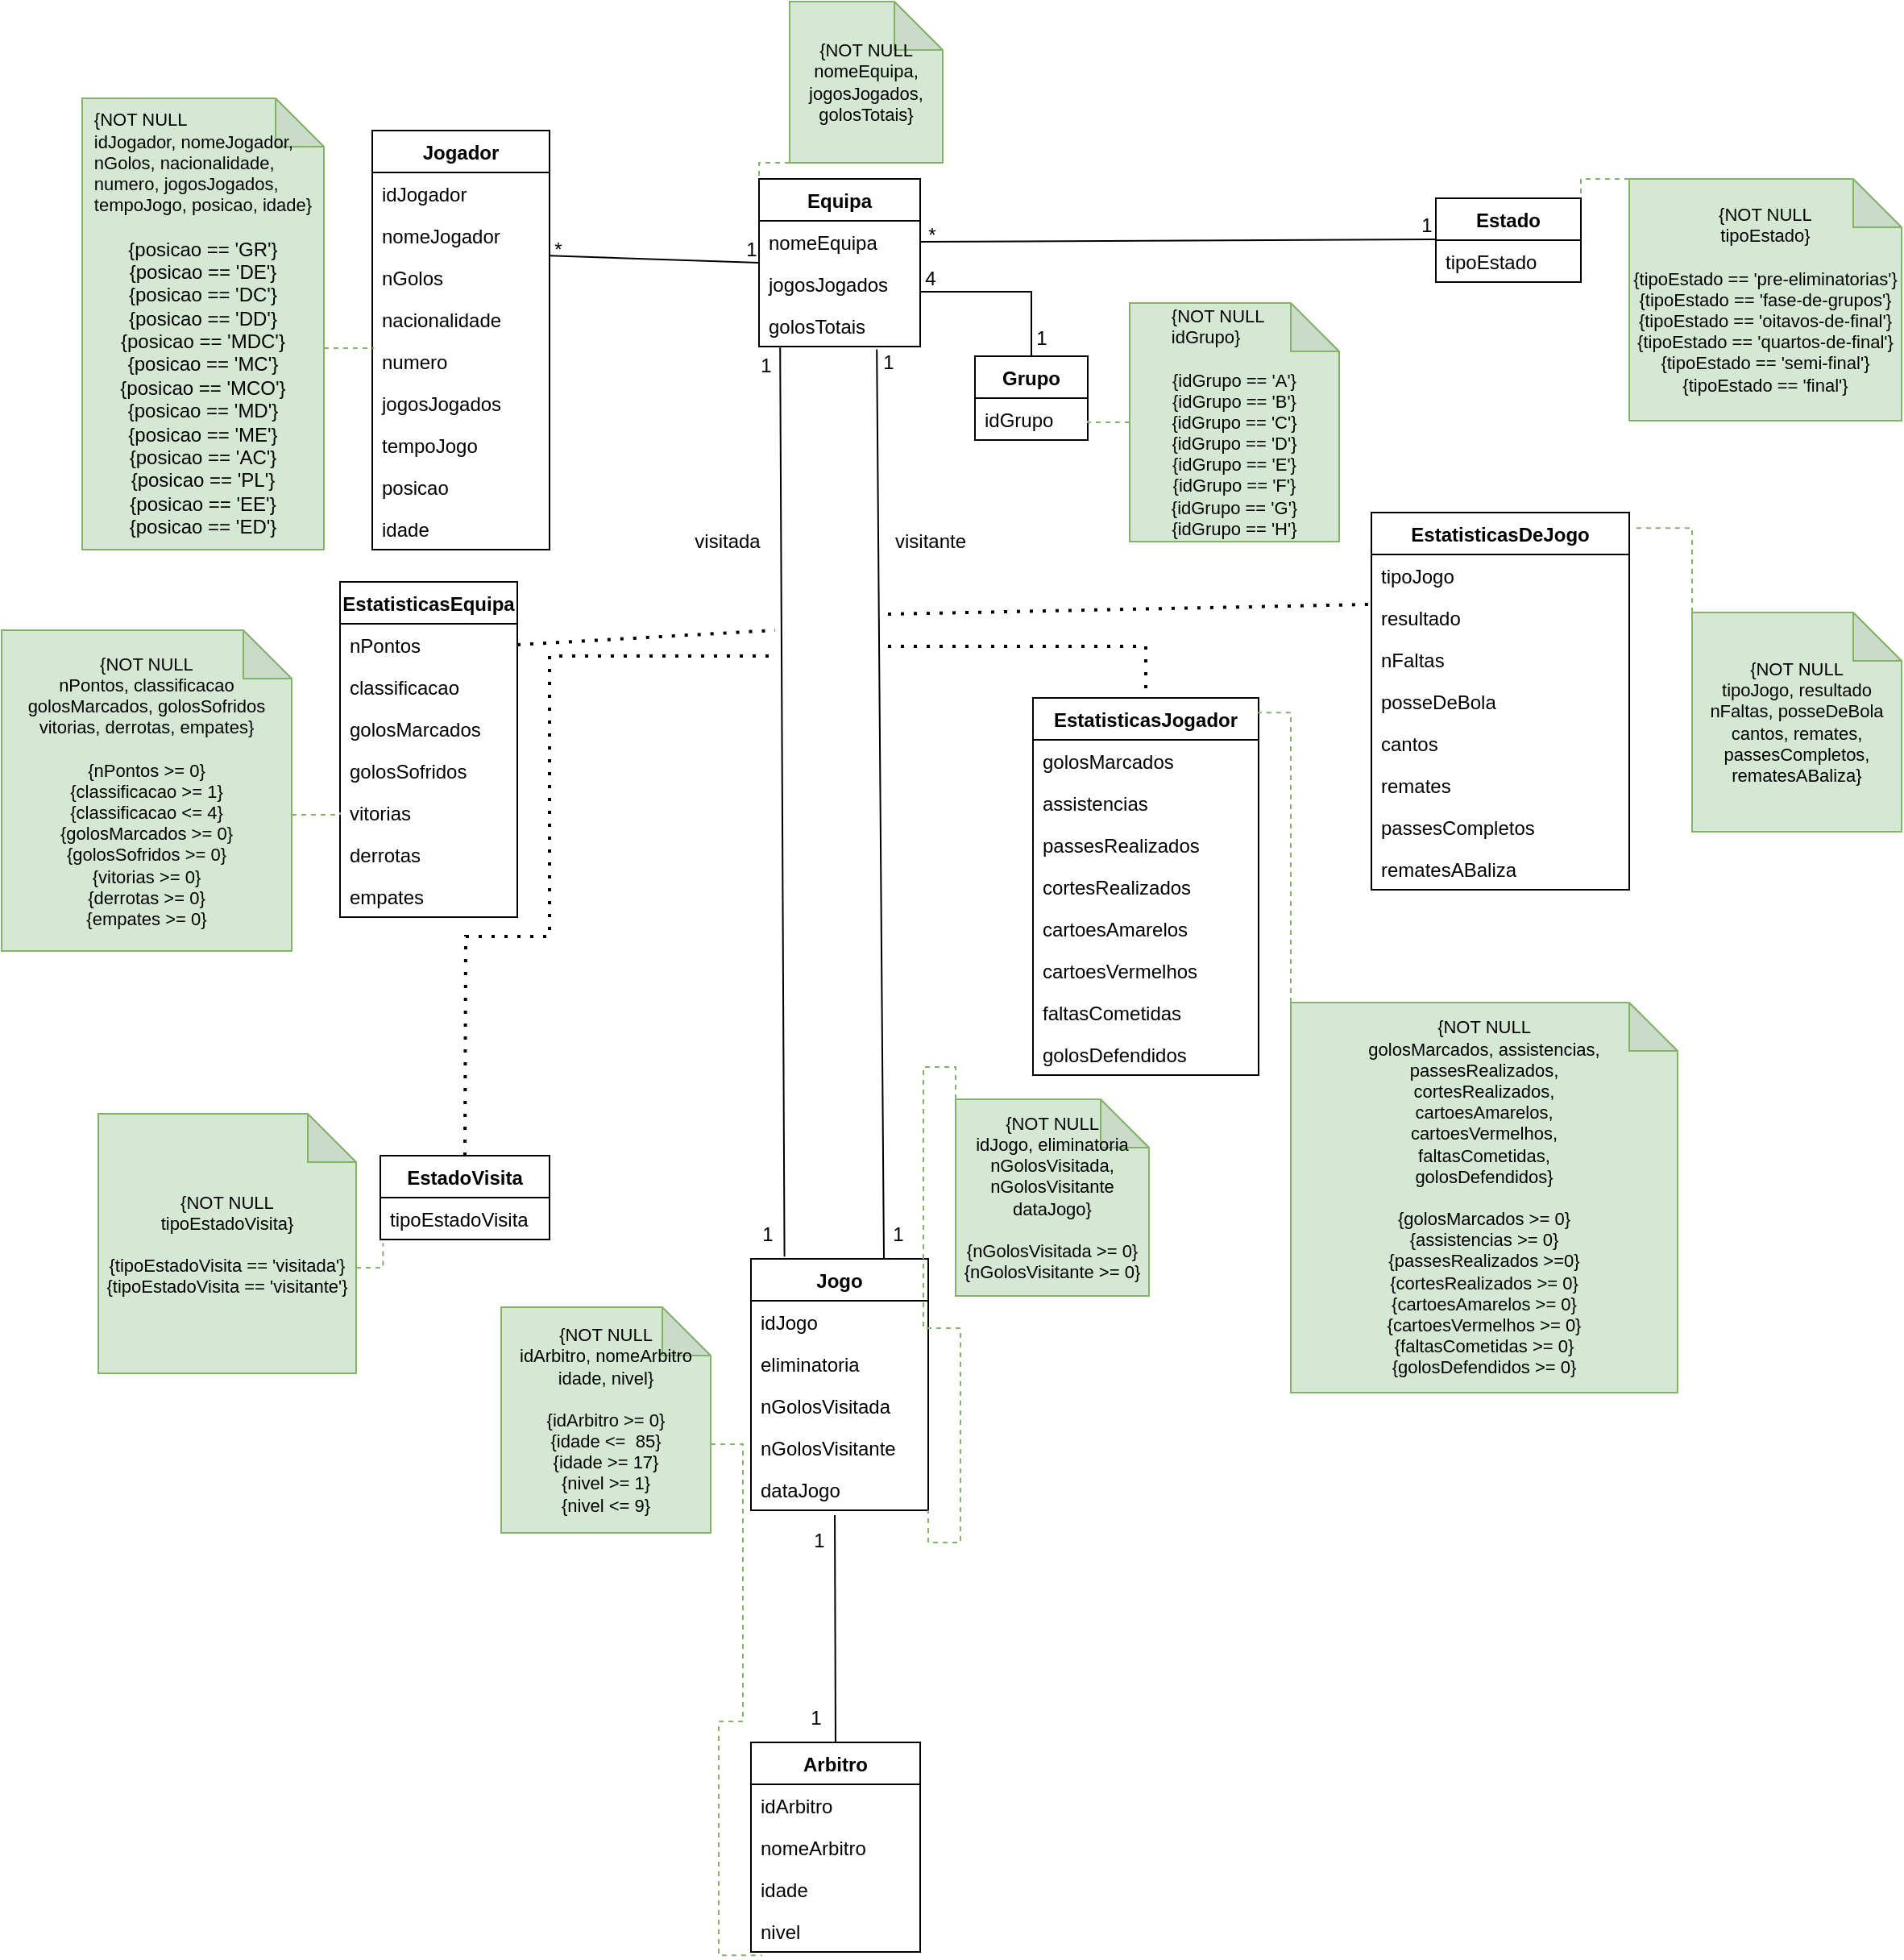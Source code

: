 <mxfile version="20.5.3" type="device"><diagram id="C5RBs43oDa-KdzZeNtuy" name="Page-1"><mxGraphModel dx="2404" dy="2192" grid="1" gridSize="10" guides="1" tooltips="1" connect="1" arrows="1" fold="1" page="1" pageScale="1" pageWidth="827" pageHeight="1169" math="0" shadow="0"><root><mxCell id="WIyWlLk6GJQsqaUBKTNV-0"/><mxCell id="WIyWlLk6GJQsqaUBKTNV-1" parent="WIyWlLk6GJQsqaUBKTNV-0"/><mxCell id="Cz0oybz0g2GYd21km1PJ-0" value="Equipa" style="swimlane;fontStyle=1;align=center;verticalAlign=top;childLayout=stackLayout;horizontal=1;startSize=26;horizontalStack=0;resizeParent=1;resizeParentMax=0;resizeLast=0;collapsible=1;marginBottom=0;" parent="WIyWlLk6GJQsqaUBKTNV-1" vertex="1"><mxGeometry x="280" y="50" width="100" height="104" as="geometry"/></mxCell><mxCell id="Cz0oybz0g2GYd21km1PJ-7" value="nomeEquipa" style="text;strokeColor=none;fillColor=none;align=left;verticalAlign=top;spacingLeft=4;spacingRight=4;overflow=hidden;rotatable=0;points=[[0,0.5],[1,0.5]];portConstraint=eastwest;fontStyle=0" parent="Cz0oybz0g2GYd21km1PJ-0" vertex="1"><mxGeometry y="26" width="100" height="26" as="geometry"/></mxCell><mxCell id="Cz0oybz0g2GYd21km1PJ-1" value="jogosJogados" style="text;strokeColor=none;fillColor=none;align=left;verticalAlign=top;spacingLeft=4;spacingRight=4;overflow=hidden;rotatable=0;points=[[0,0.5],[1,0.5]];portConstraint=eastwest;" parent="Cz0oybz0g2GYd21km1PJ-0" vertex="1"><mxGeometry y="52" width="100" height="26" as="geometry"/></mxCell><mxCell id="Cz0oybz0g2GYd21km1PJ-4" value="golosTotais" style="text;strokeColor=none;fillColor=none;align=left;verticalAlign=top;spacingLeft=4;spacingRight=4;overflow=hidden;rotatable=0;points=[[0,0.5],[1,0.5]];portConstraint=eastwest;" parent="Cz0oybz0g2GYd21km1PJ-0" vertex="1"><mxGeometry y="78" width="100" height="26" as="geometry"/></mxCell><mxCell id="Cz0oybz0g2GYd21km1PJ-8" value="Jogador" style="swimlane;fontStyle=1;align=center;verticalAlign=top;childLayout=stackLayout;horizontal=1;startSize=26;horizontalStack=0;resizeParent=1;resizeParentMax=0;resizeLast=0;collapsible=1;marginBottom=0;" parent="WIyWlLk6GJQsqaUBKTNV-1" vertex="1"><mxGeometry x="40" y="20" width="110" height="260" as="geometry"/></mxCell><mxCell id="MCsChjTjPJkmf7tyackB-13" value="idJogador" style="text;strokeColor=none;fillColor=none;align=left;verticalAlign=top;spacingLeft=4;spacingRight=4;overflow=hidden;rotatable=0;points=[[0,0.5],[1,0.5]];portConstraint=eastwest;" parent="Cz0oybz0g2GYd21km1PJ-8" vertex="1"><mxGeometry y="26" width="110" height="26" as="geometry"/></mxCell><mxCell id="Cz0oybz0g2GYd21km1PJ-9" value="nomeJogador" style="text;strokeColor=none;fillColor=none;align=left;verticalAlign=top;spacingLeft=4;spacingRight=4;overflow=hidden;rotatable=0;points=[[0,0.5],[1,0.5]];portConstraint=eastwest;" parent="Cz0oybz0g2GYd21km1PJ-8" vertex="1"><mxGeometry y="52" width="110" height="26" as="geometry"/></mxCell><mxCell id="Cz0oybz0g2GYd21km1PJ-12" value="nGolos" style="text;strokeColor=none;fillColor=none;align=left;verticalAlign=top;spacingLeft=4;spacingRight=4;overflow=hidden;rotatable=0;points=[[0,0.5],[1,0.5]];portConstraint=eastwest;" parent="Cz0oybz0g2GYd21km1PJ-8" vertex="1"><mxGeometry y="78" width="110" height="26" as="geometry"/></mxCell><mxCell id="Cz0oybz0g2GYd21km1PJ-13" value="nacionalidade" style="text;strokeColor=none;fillColor=none;align=left;verticalAlign=top;spacingLeft=4;spacingRight=4;overflow=hidden;rotatable=0;points=[[0,0.5],[1,0.5]];portConstraint=eastwest;" parent="Cz0oybz0g2GYd21km1PJ-8" vertex="1"><mxGeometry y="104" width="110" height="26" as="geometry"/></mxCell><mxCell id="Cz0oybz0g2GYd21km1PJ-14" value="numero" style="text;strokeColor=none;fillColor=none;align=left;verticalAlign=top;spacingLeft=4;spacingRight=4;overflow=hidden;rotatable=0;points=[[0,0.5],[1,0.5]];portConstraint=eastwest;" parent="Cz0oybz0g2GYd21km1PJ-8" vertex="1"><mxGeometry y="130" width="110" height="26" as="geometry"/></mxCell><mxCell id="Cz0oybz0g2GYd21km1PJ-15" value="jogosJogados" style="text;strokeColor=none;fillColor=none;align=left;verticalAlign=top;spacingLeft=4;spacingRight=4;overflow=hidden;rotatable=0;points=[[0,0.5],[1,0.5]];portConstraint=eastwest;" parent="Cz0oybz0g2GYd21km1PJ-8" vertex="1"><mxGeometry y="156" width="110" height="26" as="geometry"/></mxCell><mxCell id="Cz0oybz0g2GYd21km1PJ-16" value="tempoJogo" style="text;strokeColor=none;fillColor=none;align=left;verticalAlign=top;spacingLeft=4;spacingRight=4;overflow=hidden;rotatable=0;points=[[0,0.5],[1,0.5]];portConstraint=eastwest;" parent="Cz0oybz0g2GYd21km1PJ-8" vertex="1"><mxGeometry y="182" width="110" height="26" as="geometry"/></mxCell><mxCell id="BTxX9rJVtHDKapwDIA73-15" value="posicao" style="text;strokeColor=none;fillColor=none;align=left;verticalAlign=top;spacingLeft=4;spacingRight=4;overflow=hidden;rotatable=0;points=[[0,0.5],[1,0.5]];portConstraint=eastwest;" parent="Cz0oybz0g2GYd21km1PJ-8" vertex="1"><mxGeometry y="208" width="110" height="26" as="geometry"/></mxCell><mxCell id="MCsChjTjPJkmf7tyackB-9" value="idade" style="text;strokeColor=none;fillColor=none;align=left;verticalAlign=top;spacingLeft=4;spacingRight=4;overflow=hidden;rotatable=0;points=[[0,0.5],[1,0.5]];portConstraint=eastwest;" parent="Cz0oybz0g2GYd21km1PJ-8" vertex="1"><mxGeometry y="234" width="110" height="26" as="geometry"/></mxCell><mxCell id="Cz0oybz0g2GYd21km1PJ-17" value="" style="endArrow=none;html=1;rounded=0;entryX=0;entryY=0.5;entryDx=0;entryDy=0;exitX=1.001;exitY=-0.016;exitDx=0;exitDy=0;exitPerimeter=0;" parent="WIyWlLk6GJQsqaUBKTNV-1" source="Cz0oybz0g2GYd21km1PJ-12" target="Cz0oybz0g2GYd21km1PJ-0" edge="1"><mxGeometry width="50" height="50" relative="1" as="geometry"><mxPoint x="170" y="170" as="sourcePoint"/><mxPoint x="220" y="120" as="targetPoint"/></mxGeometry></mxCell><mxCell id="Cz0oybz0g2GYd21km1PJ-18" value="Jogo" style="swimlane;fontStyle=1;align=center;verticalAlign=top;childLayout=stackLayout;horizontal=1;startSize=26;horizontalStack=0;resizeParent=1;resizeParentMax=0;resizeLast=0;collapsible=1;marginBottom=0;" parent="WIyWlLk6GJQsqaUBKTNV-1" vertex="1"><mxGeometry x="275" y="720" width="110" height="156" as="geometry"/></mxCell><mxCell id="Cz0oybz0g2GYd21km1PJ-22" value="idJogo" style="text;strokeColor=none;fillColor=none;align=left;verticalAlign=top;spacingLeft=4;spacingRight=4;overflow=hidden;rotatable=0;points=[[0,0.5],[1,0.5]];portConstraint=eastwest;" parent="Cz0oybz0g2GYd21km1PJ-18" vertex="1"><mxGeometry y="26" width="110" height="26" as="geometry"/></mxCell><mxCell id="Cz0oybz0g2GYd21km1PJ-33" value="eliminatoria" style="text;strokeColor=none;fillColor=none;align=left;verticalAlign=top;spacingLeft=4;spacingRight=4;overflow=hidden;rotatable=0;points=[[0,0.5],[1,0.5]];portConstraint=eastwest;" parent="Cz0oybz0g2GYd21km1PJ-18" vertex="1"><mxGeometry y="52" width="110" height="26" as="geometry"/></mxCell><mxCell id="BTxX9rJVtHDKapwDIA73-5" value="nGolosVisitada" style="text;strokeColor=none;fillColor=none;align=left;verticalAlign=top;spacingLeft=4;spacingRight=4;overflow=hidden;rotatable=0;points=[[0,0.5],[1,0.5]];portConstraint=eastwest;" parent="Cz0oybz0g2GYd21km1PJ-18" vertex="1"><mxGeometry y="78" width="110" height="26" as="geometry"/></mxCell><mxCell id="BTxX9rJVtHDKapwDIA73-4" value="nGolosVisitante" style="text;strokeColor=none;fillColor=none;align=left;verticalAlign=top;spacingLeft=4;spacingRight=4;overflow=hidden;rotatable=0;points=[[0,0.5],[1,0.5]];portConstraint=eastwest;" parent="Cz0oybz0g2GYd21km1PJ-18" vertex="1"><mxGeometry y="104" width="110" height="26" as="geometry"/></mxCell><mxCell id="BTxX9rJVtHDKapwDIA73-6" value="dataJogo" style="text;strokeColor=none;fillColor=none;align=left;verticalAlign=top;spacingLeft=4;spacingRight=4;overflow=hidden;rotatable=0;points=[[0,0.5],[1,0.5]];portConstraint=eastwest;" parent="Cz0oybz0g2GYd21km1PJ-18" vertex="1"><mxGeometry y="130" width="110" height="26" as="geometry"/></mxCell><mxCell id="Cz0oybz0g2GYd21km1PJ-34" value="" style="endArrow=none;html=1;rounded=0;entryX=0.131;entryY=1.023;entryDx=0;entryDy=0;entryPerimeter=0;exitX=0.189;exitY=-0.009;exitDx=0;exitDy=0;exitPerimeter=0;" parent="WIyWlLk6GJQsqaUBKTNV-1" source="Cz0oybz0g2GYd21km1PJ-18" target="Cz0oybz0g2GYd21km1PJ-4" edge="1"><mxGeometry width="50" height="50" relative="1" as="geometry"><mxPoint x="280" y="440" as="sourcePoint"/><mxPoint x="330" y="390" as="targetPoint"/></mxGeometry></mxCell><mxCell id="Cz0oybz0g2GYd21km1PJ-35" value="" style="endArrow=none;html=1;rounded=0;entryX=0.731;entryY=1.068;entryDx=0;entryDy=0;entryPerimeter=0;exitX=0.75;exitY=0;exitDx=0;exitDy=0;" parent="WIyWlLk6GJQsqaUBKTNV-1" source="Cz0oybz0g2GYd21km1PJ-18" target="Cz0oybz0g2GYd21km1PJ-4" edge="1"><mxGeometry width="50" height="50" relative="1" as="geometry"><mxPoint x="280" y="440" as="sourcePoint"/><mxPoint x="330" y="390" as="targetPoint"/></mxGeometry></mxCell><mxCell id="Cz0oybz0g2GYd21km1PJ-36" value="visitada" style="text;html=1;align=center;verticalAlign=middle;resizable=0;points=[];autosize=1;strokeColor=none;fillColor=none;" parent="WIyWlLk6GJQsqaUBKTNV-1" vertex="1"><mxGeometry x="230" y="260" width="60" height="30" as="geometry"/></mxCell><mxCell id="Cz0oybz0g2GYd21km1PJ-38" value="visitante" style="text;html=1;align=center;verticalAlign=middle;resizable=0;points=[];autosize=1;strokeColor=none;fillColor=none;" parent="WIyWlLk6GJQsqaUBKTNV-1" vertex="1"><mxGeometry x="351" y="260" width="70" height="30" as="geometry"/></mxCell><mxCell id="Cz0oybz0g2GYd21km1PJ-39" value="EstatisticasEquipa" style="swimlane;fontStyle=1;align=center;verticalAlign=top;childLayout=stackLayout;horizontal=1;startSize=26;horizontalStack=0;resizeParent=1;resizeParentMax=0;resizeLast=0;collapsible=1;marginBottom=0;" parent="WIyWlLk6GJQsqaUBKTNV-1" vertex="1"><mxGeometry x="20" y="300" width="110" height="208" as="geometry"/></mxCell><mxCell id="Cz0oybz0g2GYd21km1PJ-40" value="nPontos" style="text;strokeColor=none;fillColor=none;align=left;verticalAlign=top;spacingLeft=4;spacingRight=4;overflow=hidden;rotatable=0;points=[[0,0.5],[1,0.5]];portConstraint=eastwest;" parent="Cz0oybz0g2GYd21km1PJ-39" vertex="1"><mxGeometry y="26" width="110" height="26" as="geometry"/></mxCell><mxCell id="Cz0oybz0g2GYd21km1PJ-43" value="classificacao" style="text;strokeColor=none;fillColor=none;align=left;verticalAlign=top;spacingLeft=4;spacingRight=4;overflow=hidden;rotatable=0;points=[[0,0.5],[1,0.5]];portConstraint=eastwest;" parent="Cz0oybz0g2GYd21km1PJ-39" vertex="1"><mxGeometry y="52" width="110" height="26" as="geometry"/></mxCell><mxCell id="Cz0oybz0g2GYd21km1PJ-45" value="golosMarcados" style="text;strokeColor=none;fillColor=none;align=left;verticalAlign=top;spacingLeft=4;spacingRight=4;overflow=hidden;rotatable=0;points=[[0,0.5],[1,0.5]];portConstraint=eastwest;" parent="Cz0oybz0g2GYd21km1PJ-39" vertex="1"><mxGeometry y="78" width="110" height="26" as="geometry"/></mxCell><mxCell id="Cz0oybz0g2GYd21km1PJ-46" value="golosSofridos" style="text;strokeColor=none;fillColor=none;align=left;verticalAlign=top;spacingLeft=4;spacingRight=4;overflow=hidden;rotatable=0;points=[[0,0.5],[1,0.5]];portConstraint=eastwest;" parent="Cz0oybz0g2GYd21km1PJ-39" vertex="1"><mxGeometry y="104" width="110" height="26" as="geometry"/></mxCell><mxCell id="Cz0oybz0g2GYd21km1PJ-47" value="vitorias" style="text;strokeColor=none;fillColor=none;align=left;verticalAlign=top;spacingLeft=4;spacingRight=4;overflow=hidden;rotatable=0;points=[[0,0.5],[1,0.5]];portConstraint=eastwest;" parent="Cz0oybz0g2GYd21km1PJ-39" vertex="1"><mxGeometry y="130" width="110" height="26" as="geometry"/></mxCell><mxCell id="Cz0oybz0g2GYd21km1PJ-48" value="derrotas" style="text;strokeColor=none;fillColor=none;align=left;verticalAlign=top;spacingLeft=4;spacingRight=4;overflow=hidden;rotatable=0;points=[[0,0.5],[1,0.5]];portConstraint=eastwest;" parent="Cz0oybz0g2GYd21km1PJ-39" vertex="1"><mxGeometry y="156" width="110" height="26" as="geometry"/></mxCell><mxCell id="Cz0oybz0g2GYd21km1PJ-49" value="empates" style="text;strokeColor=none;fillColor=none;align=left;verticalAlign=top;spacingLeft=4;spacingRight=4;overflow=hidden;rotatable=0;points=[[0,0.5],[1,0.5]];portConstraint=eastwest;" parent="Cz0oybz0g2GYd21km1PJ-39" vertex="1"><mxGeometry y="182" width="110" height="26" as="geometry"/></mxCell><mxCell id="Cz0oybz0g2GYd21km1PJ-50" value="" style="endArrow=none;dashed=1;html=1;dashPattern=1 3;strokeWidth=2;rounded=0;exitX=1;exitY=0.5;exitDx=0;exitDy=0;" parent="WIyWlLk6GJQsqaUBKTNV-1" source="Cz0oybz0g2GYd21km1PJ-40" edge="1"><mxGeometry width="50" height="50" relative="1" as="geometry"><mxPoint x="220" y="390" as="sourcePoint"/><mxPoint x="290" y="330" as="targetPoint"/></mxGeometry></mxCell><mxCell id="Cz0oybz0g2GYd21km1PJ-51" value="*" style="text;html=1;align=center;verticalAlign=middle;resizable=0;points=[];autosize=1;strokeColor=none;fillColor=none;" parent="WIyWlLk6GJQsqaUBKTNV-1" vertex="1"><mxGeometry x="140" y="79" width="30" height="30" as="geometry"/></mxCell><mxCell id="Cz0oybz0g2GYd21km1PJ-52" value="1" style="text;html=1;align=center;verticalAlign=middle;resizable=0;points=[];autosize=1;strokeColor=none;fillColor=none;" parent="WIyWlLk6GJQsqaUBKTNV-1" vertex="1"><mxGeometry x="260" y="79" width="30" height="30" as="geometry"/></mxCell><mxCell id="Cz0oybz0g2GYd21km1PJ-53" value="Estado" style="swimlane;fontStyle=1;align=center;verticalAlign=top;childLayout=stackLayout;horizontal=1;startSize=26;horizontalStack=0;resizeParent=1;resizeParentMax=0;resizeLast=0;collapsible=1;marginBottom=0;" parent="WIyWlLk6GJQsqaUBKTNV-1" vertex="1"><mxGeometry x="700" y="62" width="90" height="52" as="geometry"/></mxCell><mxCell id="Cz0oybz0g2GYd21km1PJ-54" value="tipoEstado" style="text;strokeColor=none;fillColor=none;align=left;verticalAlign=top;spacingLeft=4;spacingRight=4;overflow=hidden;rotatable=0;points=[[0,0.5],[1,0.5]];portConstraint=eastwest;" parent="Cz0oybz0g2GYd21km1PJ-53" vertex="1"><mxGeometry y="26" width="90" height="26" as="geometry"/></mxCell><mxCell id="Cz0oybz0g2GYd21km1PJ-57" value="Grupo" style="swimlane;fontStyle=1;align=center;verticalAlign=top;childLayout=stackLayout;horizontal=1;startSize=26;horizontalStack=0;resizeParent=1;resizeParentMax=0;resizeLast=0;collapsible=1;marginBottom=0;" parent="WIyWlLk6GJQsqaUBKTNV-1" vertex="1"><mxGeometry x="414" y="160" width="70" height="52" as="geometry"/></mxCell><mxCell id="Cz0oybz0g2GYd21km1PJ-58" value="idGrupo" style="text;strokeColor=none;fillColor=none;align=left;verticalAlign=top;spacingLeft=4;spacingRight=4;overflow=hidden;rotatable=0;points=[[0,0.5],[1,0.5]];portConstraint=eastwest;" parent="Cz0oybz0g2GYd21km1PJ-57" vertex="1"><mxGeometry y="26" width="70" height="26" as="geometry"/></mxCell><mxCell id="Cz0oybz0g2GYd21km1PJ-61" value="" style="endArrow=none;html=1;rounded=0;exitX=1;exitY=0.5;exitDx=0;exitDy=0;entryX=0.002;entryY=-0.018;entryDx=0;entryDy=0;entryPerimeter=0;" parent="WIyWlLk6GJQsqaUBKTNV-1" source="Cz0oybz0g2GYd21km1PJ-7" target="Cz0oybz0g2GYd21km1PJ-54" edge="1"><mxGeometry width="50" height="50" relative="1" as="geometry"><mxPoint x="430" y="140" as="sourcePoint"/><mxPoint x="480" y="90" as="targetPoint"/></mxGeometry></mxCell><mxCell id="Cz0oybz0g2GYd21km1PJ-62" value="" style="endArrow=none;html=1;rounded=0;entryX=0.5;entryY=0;entryDx=0;entryDy=0;" parent="WIyWlLk6GJQsqaUBKTNV-1" target="Cz0oybz0g2GYd21km1PJ-57" edge="1"><mxGeometry width="50" height="50" relative="1" as="geometry"><mxPoint x="380" y="120" as="sourcePoint"/><mxPoint x="430" y="120" as="targetPoint"/><Array as="points"><mxPoint x="449" y="120"/></Array></mxGeometry></mxCell><mxCell id="Cz0oybz0g2GYd21km1PJ-71" value="*" style="text;html=1;align=center;verticalAlign=middle;resizable=0;points=[];autosize=1;strokeColor=none;fillColor=none;" parent="WIyWlLk6GJQsqaUBKTNV-1" vertex="1"><mxGeometry x="372" y="70" width="30" height="30" as="geometry"/></mxCell><mxCell id="Cz0oybz0g2GYd21km1PJ-72" value="1" style="text;html=1;align=center;verticalAlign=middle;resizable=0;points=[];autosize=1;strokeColor=none;fillColor=none;" parent="WIyWlLk6GJQsqaUBKTNV-1" vertex="1"><mxGeometry x="679" y="64" width="30" height="30" as="geometry"/></mxCell><mxCell id="Cz0oybz0g2GYd21km1PJ-73" value="4" style="text;html=1;align=center;verticalAlign=middle;resizable=0;points=[];autosize=1;strokeColor=none;fillColor=none;" parent="WIyWlLk6GJQsqaUBKTNV-1" vertex="1"><mxGeometry x="371" y="97" width="30" height="30" as="geometry"/></mxCell><mxCell id="Cz0oybz0g2GYd21km1PJ-74" value="1" style="text;html=1;align=center;verticalAlign=middle;resizable=0;points=[];autosize=1;strokeColor=none;fillColor=none;" parent="WIyWlLk6GJQsqaUBKTNV-1" vertex="1"><mxGeometry x="440" y="134" width="30" height="30" as="geometry"/></mxCell><mxCell id="Cz0oybz0g2GYd21km1PJ-75" value="1" style="text;html=1;align=center;verticalAlign=middle;resizable=0;points=[];autosize=1;strokeColor=none;fillColor=none;" parent="WIyWlLk6GJQsqaUBKTNV-1" vertex="1"><mxGeometry x="269" y="151" width="30" height="30" as="geometry"/></mxCell><mxCell id="Cz0oybz0g2GYd21km1PJ-76" value="1" style="text;html=1;align=center;verticalAlign=middle;resizable=0;points=[];autosize=1;strokeColor=none;fillColor=none;" parent="WIyWlLk6GJQsqaUBKTNV-1" vertex="1"><mxGeometry x="345" y="149" width="30" height="30" as="geometry"/></mxCell><mxCell id="Cz0oybz0g2GYd21km1PJ-77" value="1" style="text;html=1;align=center;verticalAlign=middle;resizable=0;points=[];autosize=1;strokeColor=none;fillColor=none;" parent="WIyWlLk6GJQsqaUBKTNV-1" vertex="1"><mxGeometry x="270" y="690" width="30" height="30" as="geometry"/></mxCell><mxCell id="BTxX9rJVtHDKapwDIA73-0" value="EstatisticasDeJogo" style="swimlane;fontStyle=1;align=center;verticalAlign=top;childLayout=stackLayout;horizontal=1;startSize=26;horizontalStack=0;resizeParent=1;resizeParentMax=0;resizeLast=0;collapsible=1;marginBottom=0;" parent="WIyWlLk6GJQsqaUBKTNV-1" vertex="1"><mxGeometry x="660" y="257" width="160" height="234" as="geometry"/></mxCell><mxCell id="Cz0oybz0g2GYd21km1PJ-44" value="tipoJogo" style="text;strokeColor=none;fillColor=none;align=left;verticalAlign=top;spacingLeft=4;spacingRight=4;overflow=hidden;rotatable=0;points=[[0,0.5],[1,0.5]];portConstraint=eastwest;" parent="BTxX9rJVtHDKapwDIA73-0" vertex="1"><mxGeometry y="26" width="160" height="26" as="geometry"/></mxCell><mxCell id="Cz0oybz0g2GYd21km1PJ-23" value="resultado" style="text;strokeColor=none;fillColor=none;align=left;verticalAlign=top;spacingLeft=4;spacingRight=4;overflow=hidden;rotatable=0;points=[[0,0.5],[1,0.5]];portConstraint=eastwest;" parent="BTxX9rJVtHDKapwDIA73-0" vertex="1"><mxGeometry y="52" width="160" height="26" as="geometry"/></mxCell><mxCell id="Cz0oybz0g2GYd21km1PJ-24" value="nFaltas" style="text;strokeColor=none;fillColor=none;align=left;verticalAlign=top;spacingLeft=4;spacingRight=4;overflow=hidden;rotatable=0;points=[[0,0.5],[1,0.5]];portConstraint=eastwest;" parent="BTxX9rJVtHDKapwDIA73-0" vertex="1"><mxGeometry y="78" width="160" height="26" as="geometry"/></mxCell><mxCell id="Cz0oybz0g2GYd21km1PJ-25" value="posseDeBola" style="text;strokeColor=none;fillColor=none;align=left;verticalAlign=top;spacingLeft=4;spacingRight=4;overflow=hidden;rotatable=0;points=[[0,0.5],[1,0.5]];portConstraint=eastwest;" parent="BTxX9rJVtHDKapwDIA73-0" vertex="1"><mxGeometry y="104" width="160" height="26" as="geometry"/></mxCell><mxCell id="Cz0oybz0g2GYd21km1PJ-28" value="cantos" style="text;strokeColor=none;fillColor=none;align=left;verticalAlign=top;spacingLeft=4;spacingRight=4;overflow=hidden;rotatable=0;points=[[0,0.5],[1,0.5]];portConstraint=eastwest;" parent="BTxX9rJVtHDKapwDIA73-0" vertex="1"><mxGeometry y="130" width="160" height="26" as="geometry"/></mxCell><mxCell id="Cz0oybz0g2GYd21km1PJ-29" value="remates" style="text;strokeColor=none;fillColor=none;align=left;verticalAlign=top;spacingLeft=4;spacingRight=4;overflow=hidden;rotatable=0;points=[[0,0.5],[1,0.5]];portConstraint=eastwest;" parent="BTxX9rJVtHDKapwDIA73-0" vertex="1"><mxGeometry y="156" width="160" height="26" as="geometry"/></mxCell><mxCell id="Cz0oybz0g2GYd21km1PJ-31" value="passesCompletos" style="text;strokeColor=none;fillColor=none;align=left;verticalAlign=top;spacingLeft=4;spacingRight=4;overflow=hidden;rotatable=0;points=[[0,0.5],[1,0.5]];portConstraint=eastwest;" parent="BTxX9rJVtHDKapwDIA73-0" vertex="1"><mxGeometry y="182" width="160" height="26" as="geometry"/></mxCell><mxCell id="Cz0oybz0g2GYd21km1PJ-30" value="rematesABaliza" style="text;strokeColor=none;fillColor=none;align=left;verticalAlign=top;spacingLeft=4;spacingRight=4;overflow=hidden;rotatable=0;points=[[0,0.5],[1,0.5]];portConstraint=eastwest;" parent="BTxX9rJVtHDKapwDIA73-0" vertex="1"><mxGeometry y="208" width="160" height="26" as="geometry"/></mxCell><mxCell id="BTxX9rJVtHDKapwDIA73-8" value="" style="endArrow=none;dashed=1;html=1;dashPattern=1 3;strokeWidth=2;rounded=0;entryX=-0.012;entryY=0.192;entryDx=0;entryDy=0;entryPerimeter=0;" parent="WIyWlLk6GJQsqaUBKTNV-1" target="Cz0oybz0g2GYd21km1PJ-23" edge="1"><mxGeometry width="50" height="50" relative="1" as="geometry"><mxPoint x="360" y="320" as="sourcePoint"/><mxPoint x="410" y="320" as="targetPoint"/></mxGeometry></mxCell><mxCell id="BTxX9rJVtHDKapwDIA73-9" value="EstatisticasJogador" style="swimlane;fontStyle=1;align=center;verticalAlign=top;childLayout=stackLayout;horizontal=1;startSize=26;horizontalStack=0;resizeParent=1;resizeParentMax=0;resizeLast=0;collapsible=1;marginBottom=0;" parent="WIyWlLk6GJQsqaUBKTNV-1" vertex="1"><mxGeometry x="450" y="372" width="140" height="234" as="geometry"/></mxCell><mxCell id="AMmt4BBVP2FqLpOUacI2-0" value="golosMarcados" style="text;strokeColor=none;fillColor=none;align=left;verticalAlign=top;spacingLeft=4;spacingRight=4;overflow=hidden;rotatable=0;points=[[0,0.5],[1,0.5]];portConstraint=eastwest;" parent="BTxX9rJVtHDKapwDIA73-9" vertex="1"><mxGeometry y="26" width="140" height="26" as="geometry"/></mxCell><mxCell id="AMmt4BBVP2FqLpOUacI2-1" value="assistencias" style="text;strokeColor=none;fillColor=none;align=left;verticalAlign=top;spacingLeft=4;spacingRight=4;overflow=hidden;rotatable=0;points=[[0,0.5],[1,0.5]];portConstraint=eastwest;" parent="BTxX9rJVtHDKapwDIA73-9" vertex="1"><mxGeometry y="52" width="140" height="26" as="geometry"/></mxCell><mxCell id="AMmt4BBVP2FqLpOUacI2-2" value="passesRealizados" style="text;strokeColor=none;fillColor=none;align=left;verticalAlign=top;spacingLeft=4;spacingRight=4;overflow=hidden;rotatable=0;points=[[0,0.5],[1,0.5]];portConstraint=eastwest;" parent="BTxX9rJVtHDKapwDIA73-9" vertex="1"><mxGeometry y="78" width="140" height="26" as="geometry"/></mxCell><mxCell id="AMmt4BBVP2FqLpOUacI2-3" value="cortesRealizados" style="text;strokeColor=none;fillColor=none;align=left;verticalAlign=top;spacingLeft=4;spacingRight=4;overflow=hidden;rotatable=0;points=[[0,0.5],[1,0.5]];portConstraint=eastwest;" parent="BTxX9rJVtHDKapwDIA73-9" vertex="1"><mxGeometry y="104" width="140" height="26" as="geometry"/></mxCell><mxCell id="Cz0oybz0g2GYd21km1PJ-26" value="cartoesAmarelos" style="text;strokeColor=none;fillColor=none;align=left;verticalAlign=top;spacingLeft=4;spacingRight=4;overflow=hidden;rotatable=0;points=[[0,0.5],[1,0.5]];portConstraint=eastwest;" parent="BTxX9rJVtHDKapwDIA73-9" vertex="1"><mxGeometry y="130" width="140" height="26" as="geometry"/></mxCell><mxCell id="Cz0oybz0g2GYd21km1PJ-27" value="cartoesVermelhos" style="text;strokeColor=none;fillColor=none;align=left;verticalAlign=top;spacingLeft=4;spacingRight=4;overflow=hidden;rotatable=0;points=[[0,0.5],[1,0.5]];portConstraint=eastwest;" parent="BTxX9rJVtHDKapwDIA73-9" vertex="1"><mxGeometry y="156" width="140" height="26" as="geometry"/></mxCell><mxCell id="BTxX9rJVtHDKapwDIA73-13" value="faltasCometidas" style="text;strokeColor=none;fillColor=none;align=left;verticalAlign=top;spacingLeft=4;spacingRight=4;overflow=hidden;rotatable=0;points=[[0,0.5],[1,0.5]];portConstraint=eastwest;" parent="BTxX9rJVtHDKapwDIA73-9" vertex="1"><mxGeometry y="182" width="140" height="26" as="geometry"/></mxCell><mxCell id="AMmt4BBVP2FqLpOUacI2-4" value="golosDefendidos" style="text;strokeColor=none;fillColor=none;align=left;verticalAlign=top;spacingLeft=4;spacingRight=4;overflow=hidden;rotatable=0;points=[[0,0.5],[1,0.5]];portConstraint=eastwest;" parent="BTxX9rJVtHDKapwDIA73-9" vertex="1"><mxGeometry y="208" width="140" height="26" as="geometry"/></mxCell><mxCell id="BTxX9rJVtHDKapwDIA73-16" value="" style="endArrow=none;dashed=1;html=1;dashPattern=1 3;strokeWidth=2;rounded=0;entryX=0.5;entryY=0;entryDx=0;entryDy=0;" parent="WIyWlLk6GJQsqaUBKTNV-1" target="BTxX9rJVtHDKapwDIA73-9" edge="1"><mxGeometry width="50" height="50" relative="1" as="geometry"><mxPoint x="360" y="340" as="sourcePoint"/><mxPoint x="440" y="340" as="targetPoint"/><Array as="points"><mxPoint x="520" y="340"/></Array></mxGeometry></mxCell><mxCell id="MCsChjTjPJkmf7tyackB-4" value="Arbitro" style="swimlane;fontStyle=1;align=center;verticalAlign=top;childLayout=stackLayout;horizontal=1;startSize=26;horizontalStack=0;resizeParent=1;resizeParentMax=0;resizeLast=0;collapsible=1;marginBottom=0;" parent="WIyWlLk6GJQsqaUBKTNV-1" vertex="1"><mxGeometry x="275" y="1020" width="105" height="130" as="geometry"/></mxCell><mxCell id="MCsChjTjPJkmf7tyackB-5" value="idArbitro" style="text;strokeColor=none;fillColor=none;align=left;verticalAlign=top;spacingLeft=4;spacingRight=4;overflow=hidden;rotatable=0;points=[[0,0.5],[1,0.5]];portConstraint=eastwest;" parent="MCsChjTjPJkmf7tyackB-4" vertex="1"><mxGeometry y="26" width="105" height="26" as="geometry"/></mxCell><mxCell id="MCsChjTjPJkmf7tyackB-8" value="nomeArbitro" style="text;strokeColor=none;fillColor=none;align=left;verticalAlign=top;spacingLeft=4;spacingRight=4;overflow=hidden;rotatable=0;points=[[0,0.5],[1,0.5]];portConstraint=eastwest;" parent="MCsChjTjPJkmf7tyackB-4" vertex="1"><mxGeometry y="52" width="105" height="26" as="geometry"/></mxCell><mxCell id="MCsChjTjPJkmf7tyackB-23" value="idade" style="text;strokeColor=none;fillColor=none;align=left;verticalAlign=top;spacingLeft=4;spacingRight=4;overflow=hidden;rotatable=0;points=[[0,0.5],[1,0.5]];portConstraint=eastwest;" parent="MCsChjTjPJkmf7tyackB-4" vertex="1"><mxGeometry y="78" width="105" height="26" as="geometry"/></mxCell><mxCell id="MCsChjTjPJkmf7tyackB-24" value="nivel" style="text;strokeColor=none;fillColor=none;align=left;verticalAlign=top;spacingLeft=4;spacingRight=4;overflow=hidden;rotatable=0;points=[[0,0.5],[1,0.5]];portConstraint=eastwest;" parent="MCsChjTjPJkmf7tyackB-4" vertex="1"><mxGeometry y="104" width="105" height="26" as="geometry"/></mxCell><mxCell id="MCsChjTjPJkmf7tyackB-10" value="" style="endArrow=none;html=1;rounded=0;entryX=0.473;entryY=1.115;entryDx=0;entryDy=0;entryPerimeter=0;exitX=0.5;exitY=0;exitDx=0;exitDy=0;" parent="WIyWlLk6GJQsqaUBKTNV-1" source="MCsChjTjPJkmf7tyackB-4" target="BTxX9rJVtHDKapwDIA73-6" edge="1"><mxGeometry width="50" height="50" relative="1" as="geometry"><mxPoint x="300" y="630" as="sourcePoint"/><mxPoint x="350" y="580" as="targetPoint"/></mxGeometry></mxCell><mxCell id="MCsChjTjPJkmf7tyackB-11" value="1" style="text;html=1;align=center;verticalAlign=middle;resizable=0;points=[];autosize=1;strokeColor=none;fillColor=none;" parent="WIyWlLk6GJQsqaUBKTNV-1" vertex="1"><mxGeometry x="351" y="690" width="30" height="30" as="geometry"/></mxCell><mxCell id="MCsChjTjPJkmf7tyackB-12" value="1" style="text;html=1;align=center;verticalAlign=middle;resizable=0;points=[];autosize=1;strokeColor=none;fillColor=none;" parent="WIyWlLk6GJQsqaUBKTNV-1" vertex="1"><mxGeometry x="300" y="990" width="30" height="30" as="geometry"/></mxCell><mxCell id="MCsChjTjPJkmf7tyackB-15" value="EstadoVisita" style="swimlane;fontStyle=1;align=center;verticalAlign=top;childLayout=stackLayout;horizontal=1;startSize=26;horizontalStack=0;resizeParent=1;resizeParentMax=0;resizeLast=0;collapsible=1;marginBottom=0;" parent="WIyWlLk6GJQsqaUBKTNV-1" vertex="1"><mxGeometry x="45" y="656" width="105" height="52" as="geometry"/></mxCell><mxCell id="MCsChjTjPJkmf7tyackB-16" value="tipoEstadoVisita" style="text;strokeColor=none;fillColor=none;align=left;verticalAlign=top;spacingLeft=4;spacingRight=4;overflow=hidden;rotatable=0;points=[[0,0.5],[1,0.5]];portConstraint=eastwest;" parent="MCsChjTjPJkmf7tyackB-15" vertex="1"><mxGeometry y="26" width="105" height="26" as="geometry"/></mxCell><mxCell id="MCsChjTjPJkmf7tyackB-19" value="" style="endArrow=none;dashed=1;html=1;dashPattern=1 3;strokeWidth=2;rounded=0;exitX=0.5;exitY=0;exitDx=0;exitDy=0;" parent="WIyWlLk6GJQsqaUBKTNV-1" source="MCsChjTjPJkmf7tyackB-15" edge="1"><mxGeometry width="50" height="50" relative="1" as="geometry"><mxPoint x="160" y="610" as="sourcePoint"/><mxPoint x="290" y="346" as="targetPoint"/><Array as="points"><mxPoint x="98" y="520"/><mxPoint x="150" y="520"/><mxPoint x="150" y="346"/><mxPoint x="200" y="346"/></Array></mxGeometry></mxCell><mxCell id="5pW4KjzfLhzGk6P9YtfJ-19" style="edgeStyle=orthogonalEdgeStyle;rounded=0;orthogonalLoop=1;jettySize=auto;html=1;exitX=0;exitY=0;exitDx=150;exitDy=155;exitPerimeter=0;entryX=0.011;entryY=0.185;entryDx=0;entryDy=0;entryPerimeter=0;dashed=1;fontSize=11;endArrow=none;endFill=0;fillColor=#d5e8d4;strokeColor=#82b366;" edge="1" parent="WIyWlLk6GJQsqaUBKTNV-1" source="5pW4KjzfLhzGk6P9YtfJ-1" target="Cz0oybz0g2GYd21km1PJ-14"><mxGeometry relative="1" as="geometry"/></mxCell><mxCell id="5pW4KjzfLhzGk6P9YtfJ-1" value="&lt;div style=&quot;text-align: left; font-size: 11px;&quot;&gt;&lt;span style=&quot;background-color: initial;&quot;&gt;&lt;font style=&quot;font-size: 11px;&quot;&gt;{NOT NULL&lt;/font&gt;&lt;/span&gt;&lt;/div&gt;&lt;font style=&quot;font-size: 11px;&quot;&gt;&lt;span style=&quot;&quot;&gt;&lt;div style=&quot;text-align: left;&quot;&gt;&lt;span style=&quot;background-color: initial;&quot;&gt;idJogador,&amp;nbsp;&lt;/span&gt;&lt;span style=&quot;background-color: initial;&quot;&gt;nomeJogador,&lt;/span&gt;&lt;/div&gt;&lt;/span&gt;&lt;span style=&quot;&quot;&gt;&lt;div style=&quot;text-align: left;&quot;&gt;&lt;span style=&quot;background-color: initial;&quot;&gt;nGolos,&amp;nbsp;&lt;/span&gt;&lt;span style=&quot;background-color: initial;&quot;&gt;nacionalidade,&lt;/span&gt;&lt;/div&gt;&lt;/span&gt;&lt;span style=&quot;&quot;&gt;&lt;div style=&quot;text-align: left;&quot;&gt;&lt;span style=&quot;background-color: initial;&quot;&gt;numero,&amp;nbsp;&lt;/span&gt;&lt;span style=&quot;background-color: initial;&quot;&gt;jogosJogados,&lt;/span&gt;&lt;/div&gt;&lt;/span&gt;&lt;span style=&quot;&quot;&gt;&lt;div style=&quot;text-align: left;&quot;&gt;&lt;span style=&quot;background-color: initial;&quot;&gt;tempoJogo,&amp;nbsp;&lt;/span&gt;&lt;span style=&quot;background-color: initial;&quot;&gt;posicao,&amp;nbsp;&lt;/span&gt;&lt;span style=&quot;background-color: initial;&quot;&gt;idade&lt;/span&gt;&lt;span style=&quot;background-color: initial;&quot;&gt;}&lt;/span&gt;&lt;/div&gt;&lt;/span&gt;&lt;/font&gt;&lt;div style=&quot;text-align: left; font-size: 11px;&quot;&gt;&lt;br&gt;&lt;/div&gt;{posicao == 'GR'}&lt;br&gt;{posicao == 'DE'}&lt;br&gt;{posicao == 'DC'}&lt;br&gt;{posicao == 'DD'}&lt;br&gt;{posicao == 'MDC'}&lt;br&gt;{posicao == 'MC'}&lt;br&gt;{posicao == 'MCO'}&lt;br&gt;{posicao == 'MD'}&lt;br&gt;{posicao == 'ME'}&lt;br&gt;{posicao == 'AC'}&lt;br&gt;{posicao == 'PL'}&lt;br&gt;{posicao == 'EE'}&lt;br&gt;{posicao == 'ED'}" style="shape=note;whiteSpace=wrap;html=1;backgroundOutline=1;darkOpacity=0.05;fillColor=#d5e8d4;strokeColor=#82b366;" vertex="1" parent="WIyWlLk6GJQsqaUBKTNV-1"><mxGeometry x="-140" width="150" height="280" as="geometry"/></mxCell><mxCell id="5pW4KjzfLhzGk6P9YtfJ-16" style="edgeStyle=orthogonalEdgeStyle;rounded=0;orthogonalLoop=1;jettySize=auto;html=1;exitX=0;exitY=1;exitDx=0;exitDy=0;exitPerimeter=0;entryX=0;entryY=0;entryDx=0;entryDy=0;dashed=1;fontSize=11;endArrow=none;endFill=0;fillColor=#d5e8d4;strokeColor=#82b366;" edge="1" parent="WIyWlLk6GJQsqaUBKTNV-1" source="5pW4KjzfLhzGk6P9YtfJ-3" target="Cz0oybz0g2GYd21km1PJ-0"><mxGeometry relative="1" as="geometry"/></mxCell><mxCell id="5pW4KjzfLhzGk6P9YtfJ-3" value="{NOT NULL&lt;br&gt;nomeEquipa, jogosJogados, golosTotais}" style="shape=note;whiteSpace=wrap;html=1;backgroundOutline=1;darkOpacity=0.05;fontSize=11;fillColor=#d5e8d4;strokeColor=#82b366;" vertex="1" parent="WIyWlLk6GJQsqaUBKTNV-1"><mxGeometry x="299" y="-60" width="95" height="100" as="geometry"/></mxCell><mxCell id="5pW4KjzfLhzGk6P9YtfJ-18" style="edgeStyle=orthogonalEdgeStyle;rounded=0;orthogonalLoop=1;jettySize=auto;html=1;exitX=0;exitY=0.5;exitDx=0;exitDy=0;exitPerimeter=0;entryX=1;entryY=0.5;entryDx=0;entryDy=0;dashed=1;fontSize=11;endArrow=none;endFill=0;fillColor=#d5e8d4;strokeColor=#82b366;" edge="1" parent="WIyWlLk6GJQsqaUBKTNV-1" source="5pW4KjzfLhzGk6P9YtfJ-4" target="Cz0oybz0g2GYd21km1PJ-58"><mxGeometry relative="1" as="geometry"/></mxCell><mxCell id="5pW4KjzfLhzGk6P9YtfJ-4" value="&lt;div style=&quot;text-align: left;&quot;&gt;&lt;span style=&quot;background-color: initial;&quot;&gt;{NOT NULL&lt;/span&gt;&lt;/div&gt;&lt;div style=&quot;text-align: left;&quot;&gt;&lt;span style=&quot;background-color: initial;&quot;&gt;idGrupo}&lt;/span&gt;&lt;/div&gt;&lt;br&gt;{idGrupo == 'A'}&lt;br&gt;{idGrupo == 'B'}&lt;br&gt;{idGrupo == 'C'}&lt;br&gt;{idGrupo == 'D'}&lt;br&gt;{idGrupo == 'E'}&lt;br&gt;{idGrupo == 'F'}&lt;br&gt;{idGrupo == 'G'}&lt;br&gt;{idGrupo == 'H'}" style="shape=note;whiteSpace=wrap;html=1;backgroundOutline=1;darkOpacity=0.05;fontSize=11;fillColor=#d5e8d4;strokeColor=#82b366;" vertex="1" parent="WIyWlLk6GJQsqaUBKTNV-1"><mxGeometry x="510" y="127" width="130" height="148" as="geometry"/></mxCell><mxCell id="5pW4KjzfLhzGk6P9YtfJ-15" style="edgeStyle=orthogonalEdgeStyle;rounded=0;orthogonalLoop=1;jettySize=auto;html=1;exitX=0;exitY=0;exitDx=0;exitDy=0;exitPerimeter=0;entryX=1;entryY=0;entryDx=0;entryDy=0;dashed=1;fontSize=11;endArrow=none;endFill=0;fillColor=#d5e8d4;strokeColor=#82b366;" edge="1" parent="WIyWlLk6GJQsqaUBKTNV-1" source="5pW4KjzfLhzGk6P9YtfJ-5" target="Cz0oybz0g2GYd21km1PJ-53"><mxGeometry relative="1" as="geometry"/></mxCell><mxCell id="5pW4KjzfLhzGk6P9YtfJ-5" value="{NOT NULL&lt;br&gt;tipoEstado}&lt;br&gt;&lt;br&gt;{tipoEstado == 'pre-eliminatorias'}&lt;br&gt;{tipoEstado == 'fase-de-grupos'}&lt;br&gt;{tipoEstado == 'oitavos-de-final'}&lt;br&gt;{tipoEstado == 'quartos-de-final'}&lt;br&gt;{tipoEstado == 'semi-final'}&lt;br&gt;{tipoEstado == 'final'}" style="shape=note;whiteSpace=wrap;html=1;backgroundOutline=1;darkOpacity=0.05;fontSize=11;fillColor=#d5e8d4;strokeColor=#82b366;" vertex="1" parent="WIyWlLk6GJQsqaUBKTNV-1"><mxGeometry x="820" y="50" width="169" height="150" as="geometry"/></mxCell><mxCell id="5pW4KjzfLhzGk6P9YtfJ-14" style="edgeStyle=orthogonalEdgeStyle;rounded=0;orthogonalLoop=1;jettySize=auto;html=1;exitX=0;exitY=0;exitDx=0;exitDy=0;exitPerimeter=0;entryX=1.013;entryY=0.041;entryDx=0;entryDy=0;entryPerimeter=0;dashed=1;fontSize=11;endArrow=none;endFill=0;fillColor=#d5e8d4;strokeColor=#82b366;" edge="1" parent="WIyWlLk6GJQsqaUBKTNV-1" source="5pW4KjzfLhzGk6P9YtfJ-6" target="BTxX9rJVtHDKapwDIA73-0"><mxGeometry relative="1" as="geometry"/></mxCell><mxCell id="5pW4KjzfLhzGk6P9YtfJ-6" value="{NOT NULL&lt;br&gt;tipoJogo, resultado&lt;br&gt;nFaltas, posseDeBola&lt;br&gt;cantos, remates,&lt;br&gt;passesCompletos,&lt;br&gt;rematesABaliza}" style="shape=note;whiteSpace=wrap;html=1;backgroundOutline=1;darkOpacity=0.05;fontSize=11;fillColor=#d5e8d4;strokeColor=#82b366;" vertex="1" parent="WIyWlLk6GJQsqaUBKTNV-1"><mxGeometry x="859" y="319" width="130" height="136" as="geometry"/></mxCell><mxCell id="5pW4KjzfLhzGk6P9YtfJ-13" style="edgeStyle=orthogonalEdgeStyle;rounded=0;orthogonalLoop=1;jettySize=auto;html=1;exitX=0;exitY=0;exitDx=0;exitDy=0;exitPerimeter=0;entryX=0.995;entryY=0.039;entryDx=0;entryDy=0;entryPerimeter=0;dashed=1;fontSize=11;endArrow=none;endFill=0;fillColor=#d5e8d4;strokeColor=#82b366;" edge="1" parent="WIyWlLk6GJQsqaUBKTNV-1" source="5pW4KjzfLhzGk6P9YtfJ-7" target="BTxX9rJVtHDKapwDIA73-9"><mxGeometry relative="1" as="geometry"/></mxCell><mxCell id="5pW4KjzfLhzGk6P9YtfJ-7" value="{NOT NULL&lt;br&gt;golosMarcados, assistencias,&lt;br&gt;passesRealizados,&lt;br&gt;cortesRealizados,&lt;br&gt;cartoesAmarelos,&lt;br&gt;cartoesVermelhos,&lt;br&gt;faltasCometidas,&lt;br&gt;golosDefendidos}&lt;br&gt;&lt;br&gt;{golosMarcados &amp;gt;= 0}&lt;br&gt;{assistencias &amp;gt;= 0}&lt;br&gt;{passesRealizados &amp;gt;=0}&lt;br&gt;{cortesRealizados &amp;gt;= 0}&lt;br&gt;{cartoesAmarelos &amp;gt;= 0}&lt;br&gt;{cartoesVermelhos &amp;gt;= 0}&lt;br&gt;{faltasCometidas &amp;gt;= 0}&lt;br&gt;{golosDefendidos &amp;gt;= 0}" style="shape=note;whiteSpace=wrap;html=1;backgroundOutline=1;darkOpacity=0.05;fontSize=11;fillColor=#d5e8d4;strokeColor=#82b366;" vertex="1" parent="WIyWlLk6GJQsqaUBKTNV-1"><mxGeometry x="610" y="561" width="240" height="242" as="geometry"/></mxCell><mxCell id="5pW4KjzfLhzGk6P9YtfJ-21" style="edgeStyle=orthogonalEdgeStyle;rounded=0;orthogonalLoop=1;jettySize=auto;html=1;exitX=0;exitY=0;exitDx=160;exitDy=95.5;exitPerimeter=0;entryX=0.016;entryY=1.087;entryDx=0;entryDy=0;entryPerimeter=0;dashed=1;fontSize=11;endArrow=none;endFill=0;fillColor=#d5e8d4;strokeColor=#82b366;" edge="1" parent="WIyWlLk6GJQsqaUBKTNV-1" source="5pW4KjzfLhzGk6P9YtfJ-8" target="MCsChjTjPJkmf7tyackB-16"><mxGeometry relative="1" as="geometry"/></mxCell><mxCell id="5pW4KjzfLhzGk6P9YtfJ-8" value="{NOT NULL&lt;br&gt;tipoEstadoVisita}&lt;br&gt;&lt;br&gt;{tipoEstadoVisita == 'visitada'}&lt;br&gt;{tipoEstadoVisita == 'visitante'}" style="shape=note;whiteSpace=wrap;html=1;backgroundOutline=1;darkOpacity=0.05;fontSize=11;fillColor=#d5e8d4;strokeColor=#82b366;" vertex="1" parent="WIyWlLk6GJQsqaUBKTNV-1"><mxGeometry x="-130" y="630" width="160" height="161" as="geometry"/></mxCell><mxCell id="5pW4KjzfLhzGk6P9YtfJ-20" style="edgeStyle=orthogonalEdgeStyle;rounded=0;orthogonalLoop=1;jettySize=auto;html=1;exitX=0;exitY=0;exitDx=180;exitDy=114.5;exitPerimeter=0;entryX=0;entryY=0.5;entryDx=0;entryDy=0;dashed=1;fontSize=11;endArrow=none;endFill=0;fillColor=#d5e8d4;strokeColor=#82b366;" edge="1" parent="WIyWlLk6GJQsqaUBKTNV-1" source="5pW4KjzfLhzGk6P9YtfJ-9" target="Cz0oybz0g2GYd21km1PJ-47"><mxGeometry relative="1" as="geometry"/></mxCell><mxCell id="5pW4KjzfLhzGk6P9YtfJ-9" value="{NOT NULL&lt;br&gt;nPontos, classificacao&lt;br&gt;golosMarcados, golosSofridos&lt;br&gt;vitorias, derrotas, empates}&lt;br&gt;&lt;br&gt;{nPontos &amp;gt;= 0}&lt;br&gt;{classificacao &amp;gt;= 1}&lt;br&gt;{classificacao &amp;lt;= 4}&lt;br&gt;{golosMarcados &amp;gt;= 0}&lt;br&gt;{golosSofridos &amp;gt;= 0}&lt;br&gt;{vitorias &amp;gt;= 0}&lt;br&gt;{derrotas &amp;gt;= 0}&lt;br&gt;{empates &amp;gt;= 0}" style="shape=note;whiteSpace=wrap;html=1;backgroundOutline=1;darkOpacity=0.05;fontSize=11;fillColor=#d5e8d4;strokeColor=#82b366;" vertex="1" parent="WIyWlLk6GJQsqaUBKTNV-1"><mxGeometry x="-190" y="330" width="180" height="199" as="geometry"/></mxCell><mxCell id="5pW4KjzfLhzGk6P9YtfJ-22" style="edgeStyle=orthogonalEdgeStyle;rounded=0;orthogonalLoop=1;jettySize=auto;html=1;exitX=0;exitY=0;exitDx=130;exitDy=85;exitPerimeter=0;entryX=0.065;entryY=1.08;entryDx=0;entryDy=0;entryPerimeter=0;dashed=1;fontSize=11;endArrow=none;endFill=0;fillColor=#d5e8d4;strokeColor=#82b366;" edge="1" parent="WIyWlLk6GJQsqaUBKTNV-1" source="5pW4KjzfLhzGk6P9YtfJ-10" target="MCsChjTjPJkmf7tyackB-24"><mxGeometry relative="1" as="geometry"/></mxCell><mxCell id="5pW4KjzfLhzGk6P9YtfJ-10" value="{NOT NULL&lt;br&gt;idArbitro, nomeArbitro&lt;br&gt;idade, nivel}&lt;br&gt;&lt;br&gt;{idArbitro &amp;gt;= 0}&lt;br&gt;{idade &amp;lt;=&amp;nbsp; 85}&lt;br&gt;{idade &amp;gt;= 17}&lt;br&gt;{nivel &amp;gt;= 1}&lt;br&gt;{nivel &amp;lt;= 9}" style="shape=note;whiteSpace=wrap;html=1;backgroundOutline=1;darkOpacity=0.05;fontSize=11;fillColor=#d5e8d4;strokeColor=#82b366;" vertex="1" parent="WIyWlLk6GJQsqaUBKTNV-1"><mxGeometry x="120" y="750" width="130" height="140" as="geometry"/></mxCell><mxCell id="5pW4KjzfLhzGk6P9YtfJ-12" style="edgeStyle=orthogonalEdgeStyle;rounded=0;orthogonalLoop=1;jettySize=auto;html=1;exitX=0;exitY=0;exitDx=0;exitDy=0;exitPerimeter=0;entryX=1;entryY=1;entryDx=0;entryDy=0;fontSize=11;dashed=1;endArrow=none;endFill=0;fillColor=#d5e8d4;strokeColor=#82b366;" edge="1" parent="WIyWlLk6GJQsqaUBKTNV-1" source="5pW4KjzfLhzGk6P9YtfJ-11" target="Cz0oybz0g2GYd21km1PJ-18"><mxGeometry relative="1" as="geometry"/></mxCell><mxCell id="5pW4KjzfLhzGk6P9YtfJ-11" value="{NOT NULL&lt;br&gt;idJogo, eliminatoria&lt;br&gt;nGolosVisitada,&lt;br&gt;nGolosVisitante&lt;br&gt;dataJogo}&lt;br&gt;&lt;br&gt;{nGolosVisitada &amp;gt;= 0}&lt;br&gt;{nGolosVisitante &amp;gt;= 0}" style="shape=note;whiteSpace=wrap;html=1;backgroundOutline=1;darkOpacity=0.05;fontSize=11;fillColor=#d5e8d4;strokeColor=#82b366;" vertex="1" parent="WIyWlLk6GJQsqaUBKTNV-1"><mxGeometry x="402" y="621" width="120" height="122" as="geometry"/></mxCell><mxCell id="Cz0oybz0g2GYd21km1PJ-78" value="1" style="text;html=1;align=center;verticalAlign=middle;resizable=0;points=[];autosize=1;strokeColor=none;fillColor=none;" parent="WIyWlLk6GJQsqaUBKTNV-1" vertex="1"><mxGeometry x="262" y="880" width="110" height="30" as="geometry"/></mxCell></root></mxGraphModel></diagram></mxfile>
